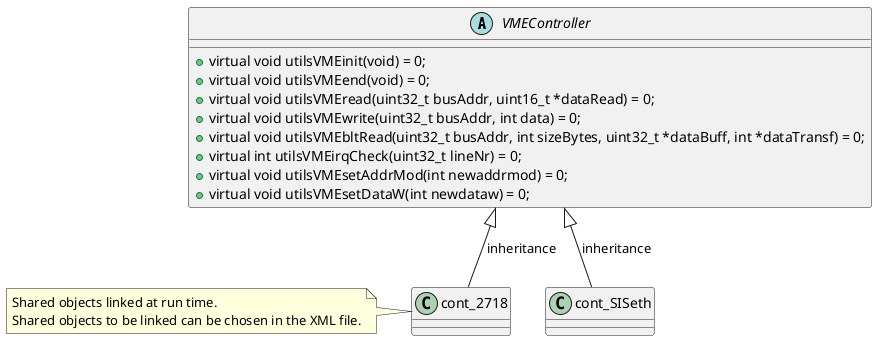 @startuml


abstract class VMEController
{
    +virtual void utilsVMEinit(void) = 0;
    +virtual void utilsVMEend(void) = 0;
    +virtual void utilsVMEread(uint32_t busAddr, uint16_t *dataRead) = 0;
    +virtual void utilsVMEwrite(uint32_t busAddr, int data) = 0;
    +virtual void utilsVMEbltRead(uint32_t busAddr, int sizeBytes, uint32_t *dataBuff, int *dataTransf) = 0;
    +virtual int utilsVMEirqCheck(uint32_t lineNr) = 0;
    +virtual void utilsVMEsetAddrMod(int newaddrmod) = 0;
    +virtual void utilsVMEsetDataW(int newdataw) = 0;
}

class cont_2718{
}

class cont_SISeth{
}

VMEController <|-- cont_2718 : inheritance
VMEController <|-- cont_SISeth : inheritance
note left of cont_2718: Shared objects linked at run time.\nShared objects to be linked can be chosen in the XML file.



@enduml